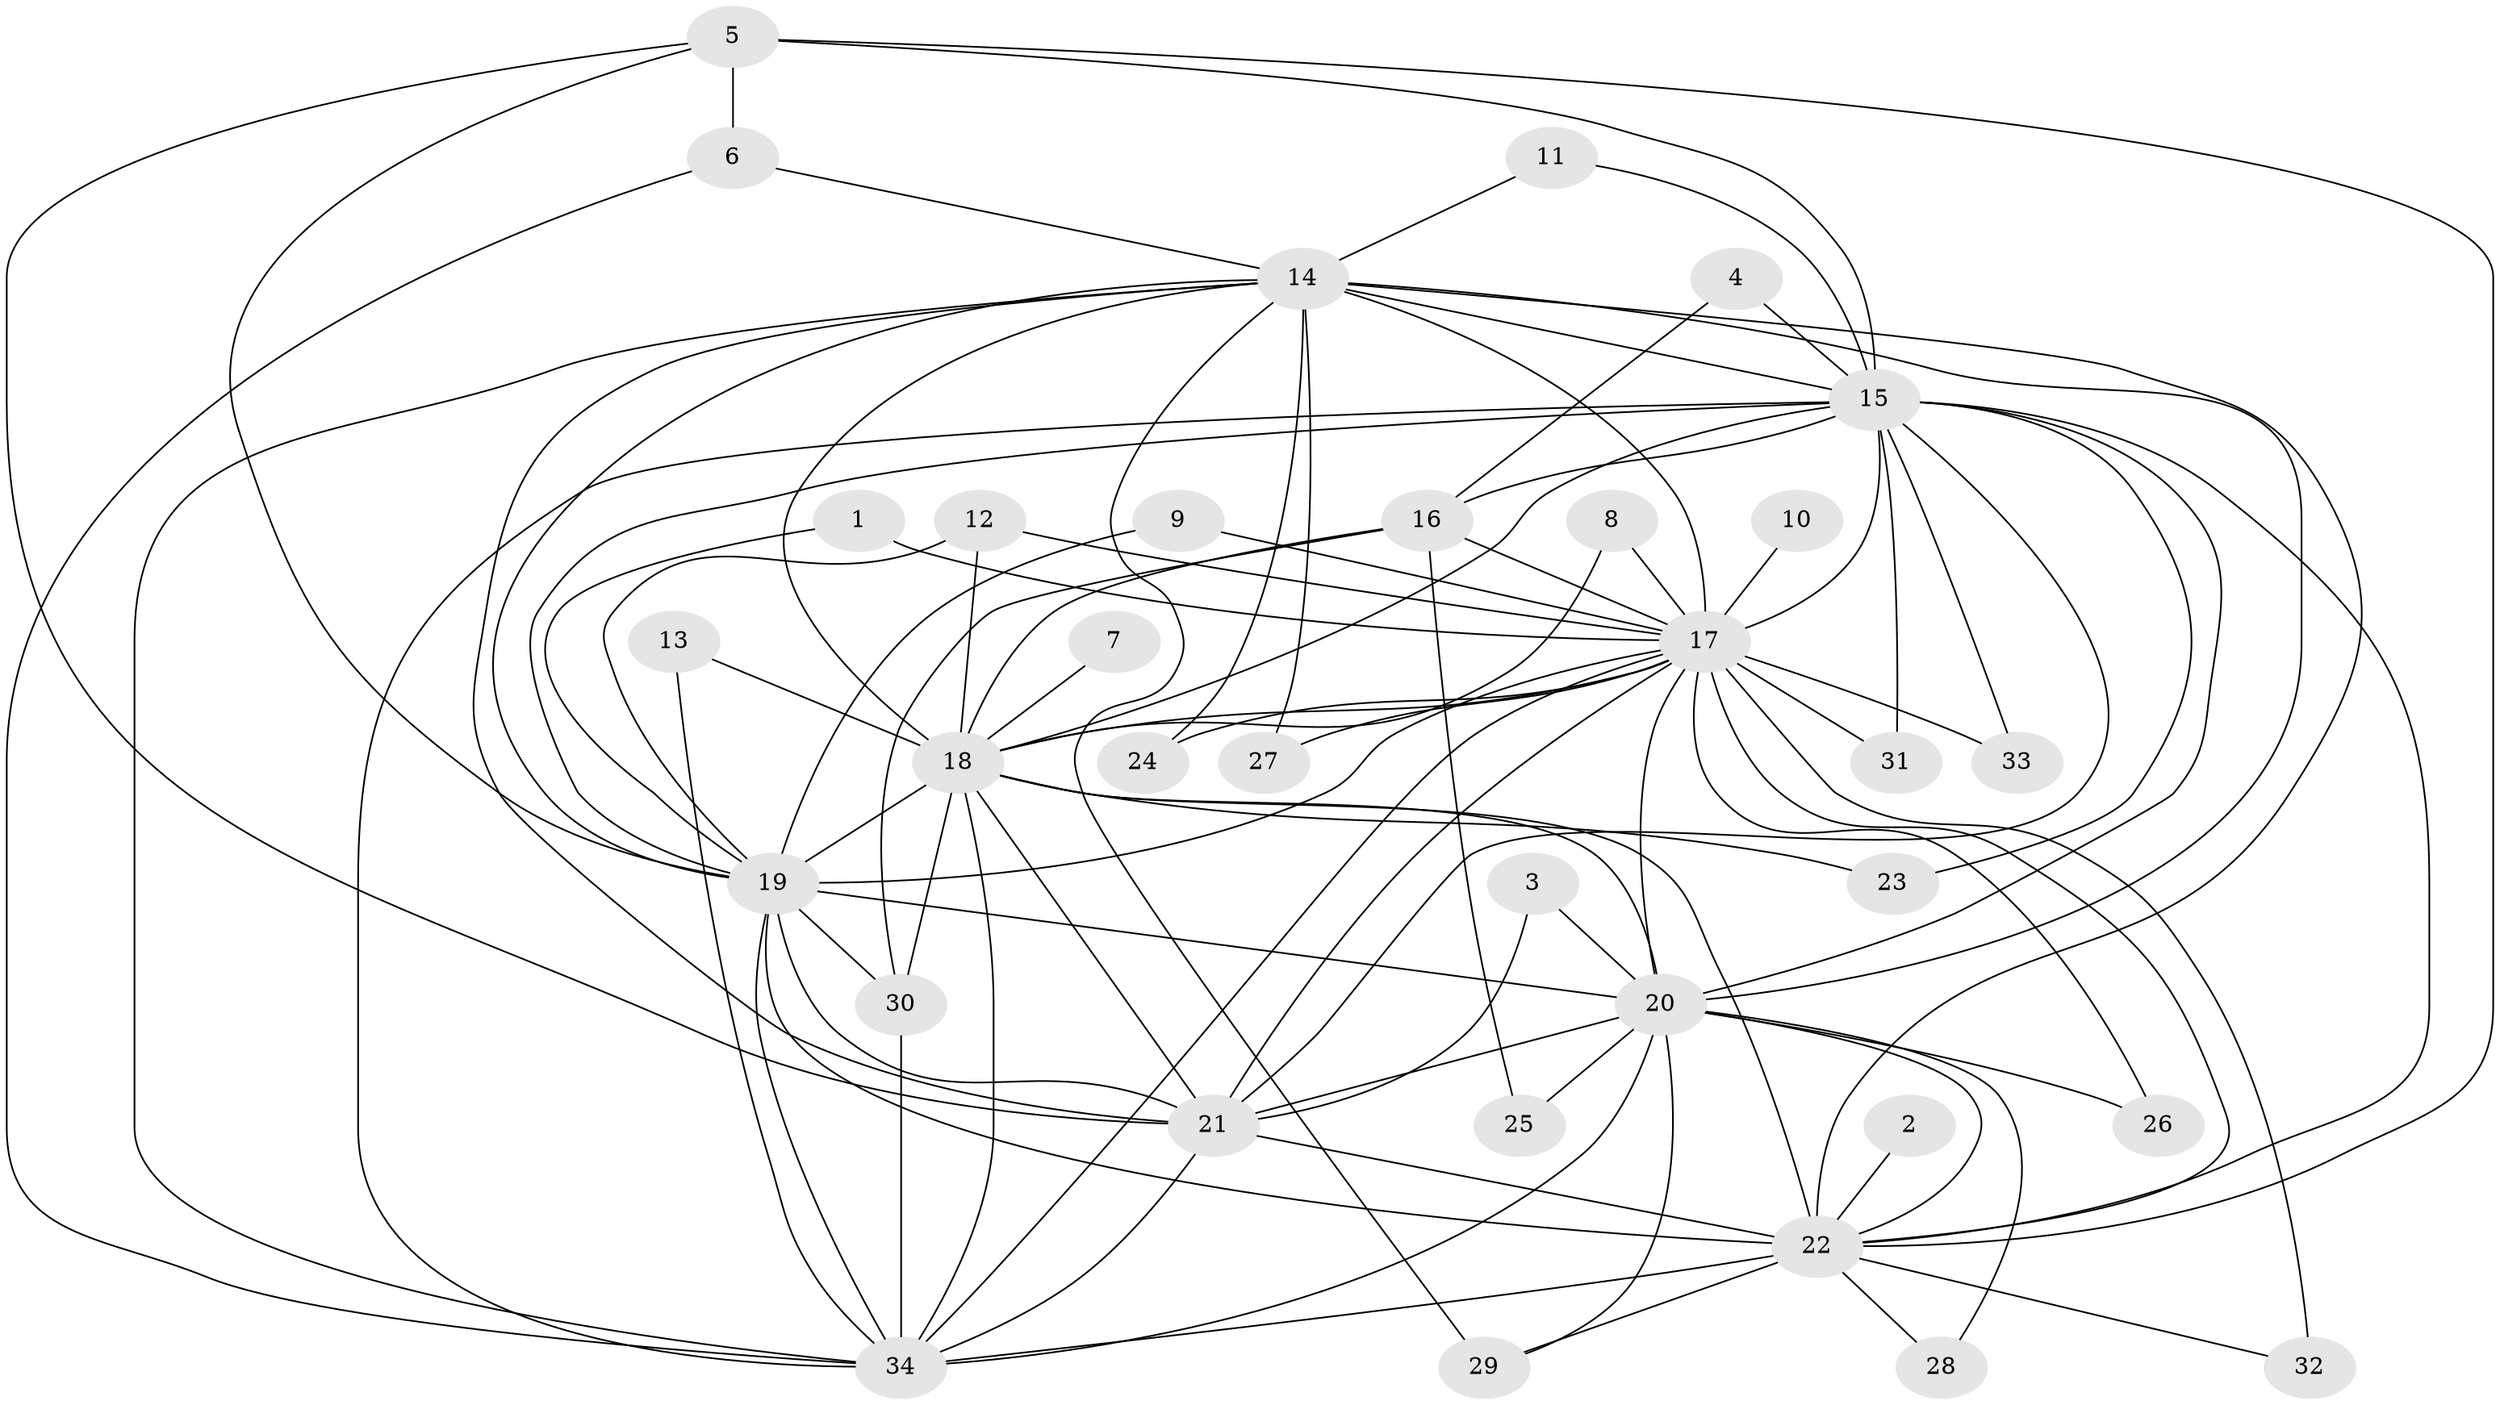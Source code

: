 // original degree distribution, {16: 0.03076923076923077, 14: 0.015384615384615385, 17: 0.046153846153846156, 27: 0.015384615384615385, 20: 0.015384615384615385, 15: 0.03076923076923077, 7: 0.015384615384615385, 2: 0.6307692307692307, 3: 0.12307692307692308, 4: 0.046153846153846156, 5: 0.015384615384615385, 6: 0.015384615384615385}
// Generated by graph-tools (version 1.1) at 2025/25/03/09/25 03:25:46]
// undirected, 34 vertices, 91 edges
graph export_dot {
graph [start="1"]
  node [color=gray90,style=filled];
  1;
  2;
  3;
  4;
  5;
  6;
  7;
  8;
  9;
  10;
  11;
  12;
  13;
  14;
  15;
  16;
  17;
  18;
  19;
  20;
  21;
  22;
  23;
  24;
  25;
  26;
  27;
  28;
  29;
  30;
  31;
  32;
  33;
  34;
  1 -- 17 [weight=1.0];
  1 -- 19 [weight=1.0];
  2 -- 22 [weight=1.0];
  3 -- 20 [weight=1.0];
  3 -- 21 [weight=1.0];
  4 -- 15 [weight=1.0];
  4 -- 16 [weight=1.0];
  5 -- 6 [weight=1.0];
  5 -- 15 [weight=1.0];
  5 -- 19 [weight=1.0];
  5 -- 21 [weight=1.0];
  5 -- 22 [weight=1.0];
  6 -- 14 [weight=1.0];
  6 -- 34 [weight=1.0];
  7 -- 18 [weight=1.0];
  8 -- 17 [weight=1.0];
  8 -- 18 [weight=1.0];
  9 -- 17 [weight=1.0];
  9 -- 19 [weight=1.0];
  10 -- 17 [weight=1.0];
  11 -- 14 [weight=1.0];
  11 -- 15 [weight=1.0];
  12 -- 17 [weight=1.0];
  12 -- 18 [weight=1.0];
  12 -- 19 [weight=1.0];
  13 -- 18 [weight=1.0];
  13 -- 34 [weight=1.0];
  14 -- 15 [weight=1.0];
  14 -- 17 [weight=3.0];
  14 -- 18 [weight=2.0];
  14 -- 19 [weight=1.0];
  14 -- 20 [weight=2.0];
  14 -- 21 [weight=1.0];
  14 -- 22 [weight=2.0];
  14 -- 24 [weight=1.0];
  14 -- 27 [weight=1.0];
  14 -- 29 [weight=2.0];
  14 -- 34 [weight=2.0];
  15 -- 16 [weight=2.0];
  15 -- 17 [weight=2.0];
  15 -- 18 [weight=2.0];
  15 -- 19 [weight=1.0];
  15 -- 20 [weight=1.0];
  15 -- 21 [weight=2.0];
  15 -- 22 [weight=1.0];
  15 -- 23 [weight=1.0];
  15 -- 31 [weight=1.0];
  15 -- 33 [weight=1.0];
  15 -- 34 [weight=2.0];
  16 -- 17 [weight=1.0];
  16 -- 18 [weight=1.0];
  16 -- 25 [weight=1.0];
  16 -- 30 [weight=1.0];
  17 -- 18 [weight=2.0];
  17 -- 19 [weight=1.0];
  17 -- 20 [weight=2.0];
  17 -- 21 [weight=1.0];
  17 -- 22 [weight=1.0];
  17 -- 24 [weight=1.0];
  17 -- 26 [weight=2.0];
  17 -- 27 [weight=1.0];
  17 -- 31 [weight=1.0];
  17 -- 32 [weight=1.0];
  17 -- 33 [weight=1.0];
  17 -- 34 [weight=1.0];
  18 -- 19 [weight=4.0];
  18 -- 20 [weight=3.0];
  18 -- 21 [weight=3.0];
  18 -- 22 [weight=2.0];
  18 -- 23 [weight=1.0];
  18 -- 30 [weight=1.0];
  18 -- 34 [weight=2.0];
  19 -- 20 [weight=1.0];
  19 -- 21 [weight=2.0];
  19 -- 22 [weight=1.0];
  19 -- 30 [weight=1.0];
  19 -- 34 [weight=1.0];
  20 -- 21 [weight=1.0];
  20 -- 22 [weight=1.0];
  20 -- 25 [weight=1.0];
  20 -- 26 [weight=1.0];
  20 -- 28 [weight=1.0];
  20 -- 29 [weight=1.0];
  20 -- 34 [weight=2.0];
  21 -- 22 [weight=2.0];
  21 -- 34 [weight=1.0];
  22 -- 28 [weight=1.0];
  22 -- 29 [weight=1.0];
  22 -- 32 [weight=1.0];
  22 -- 34 [weight=1.0];
  30 -- 34 [weight=1.0];
}
